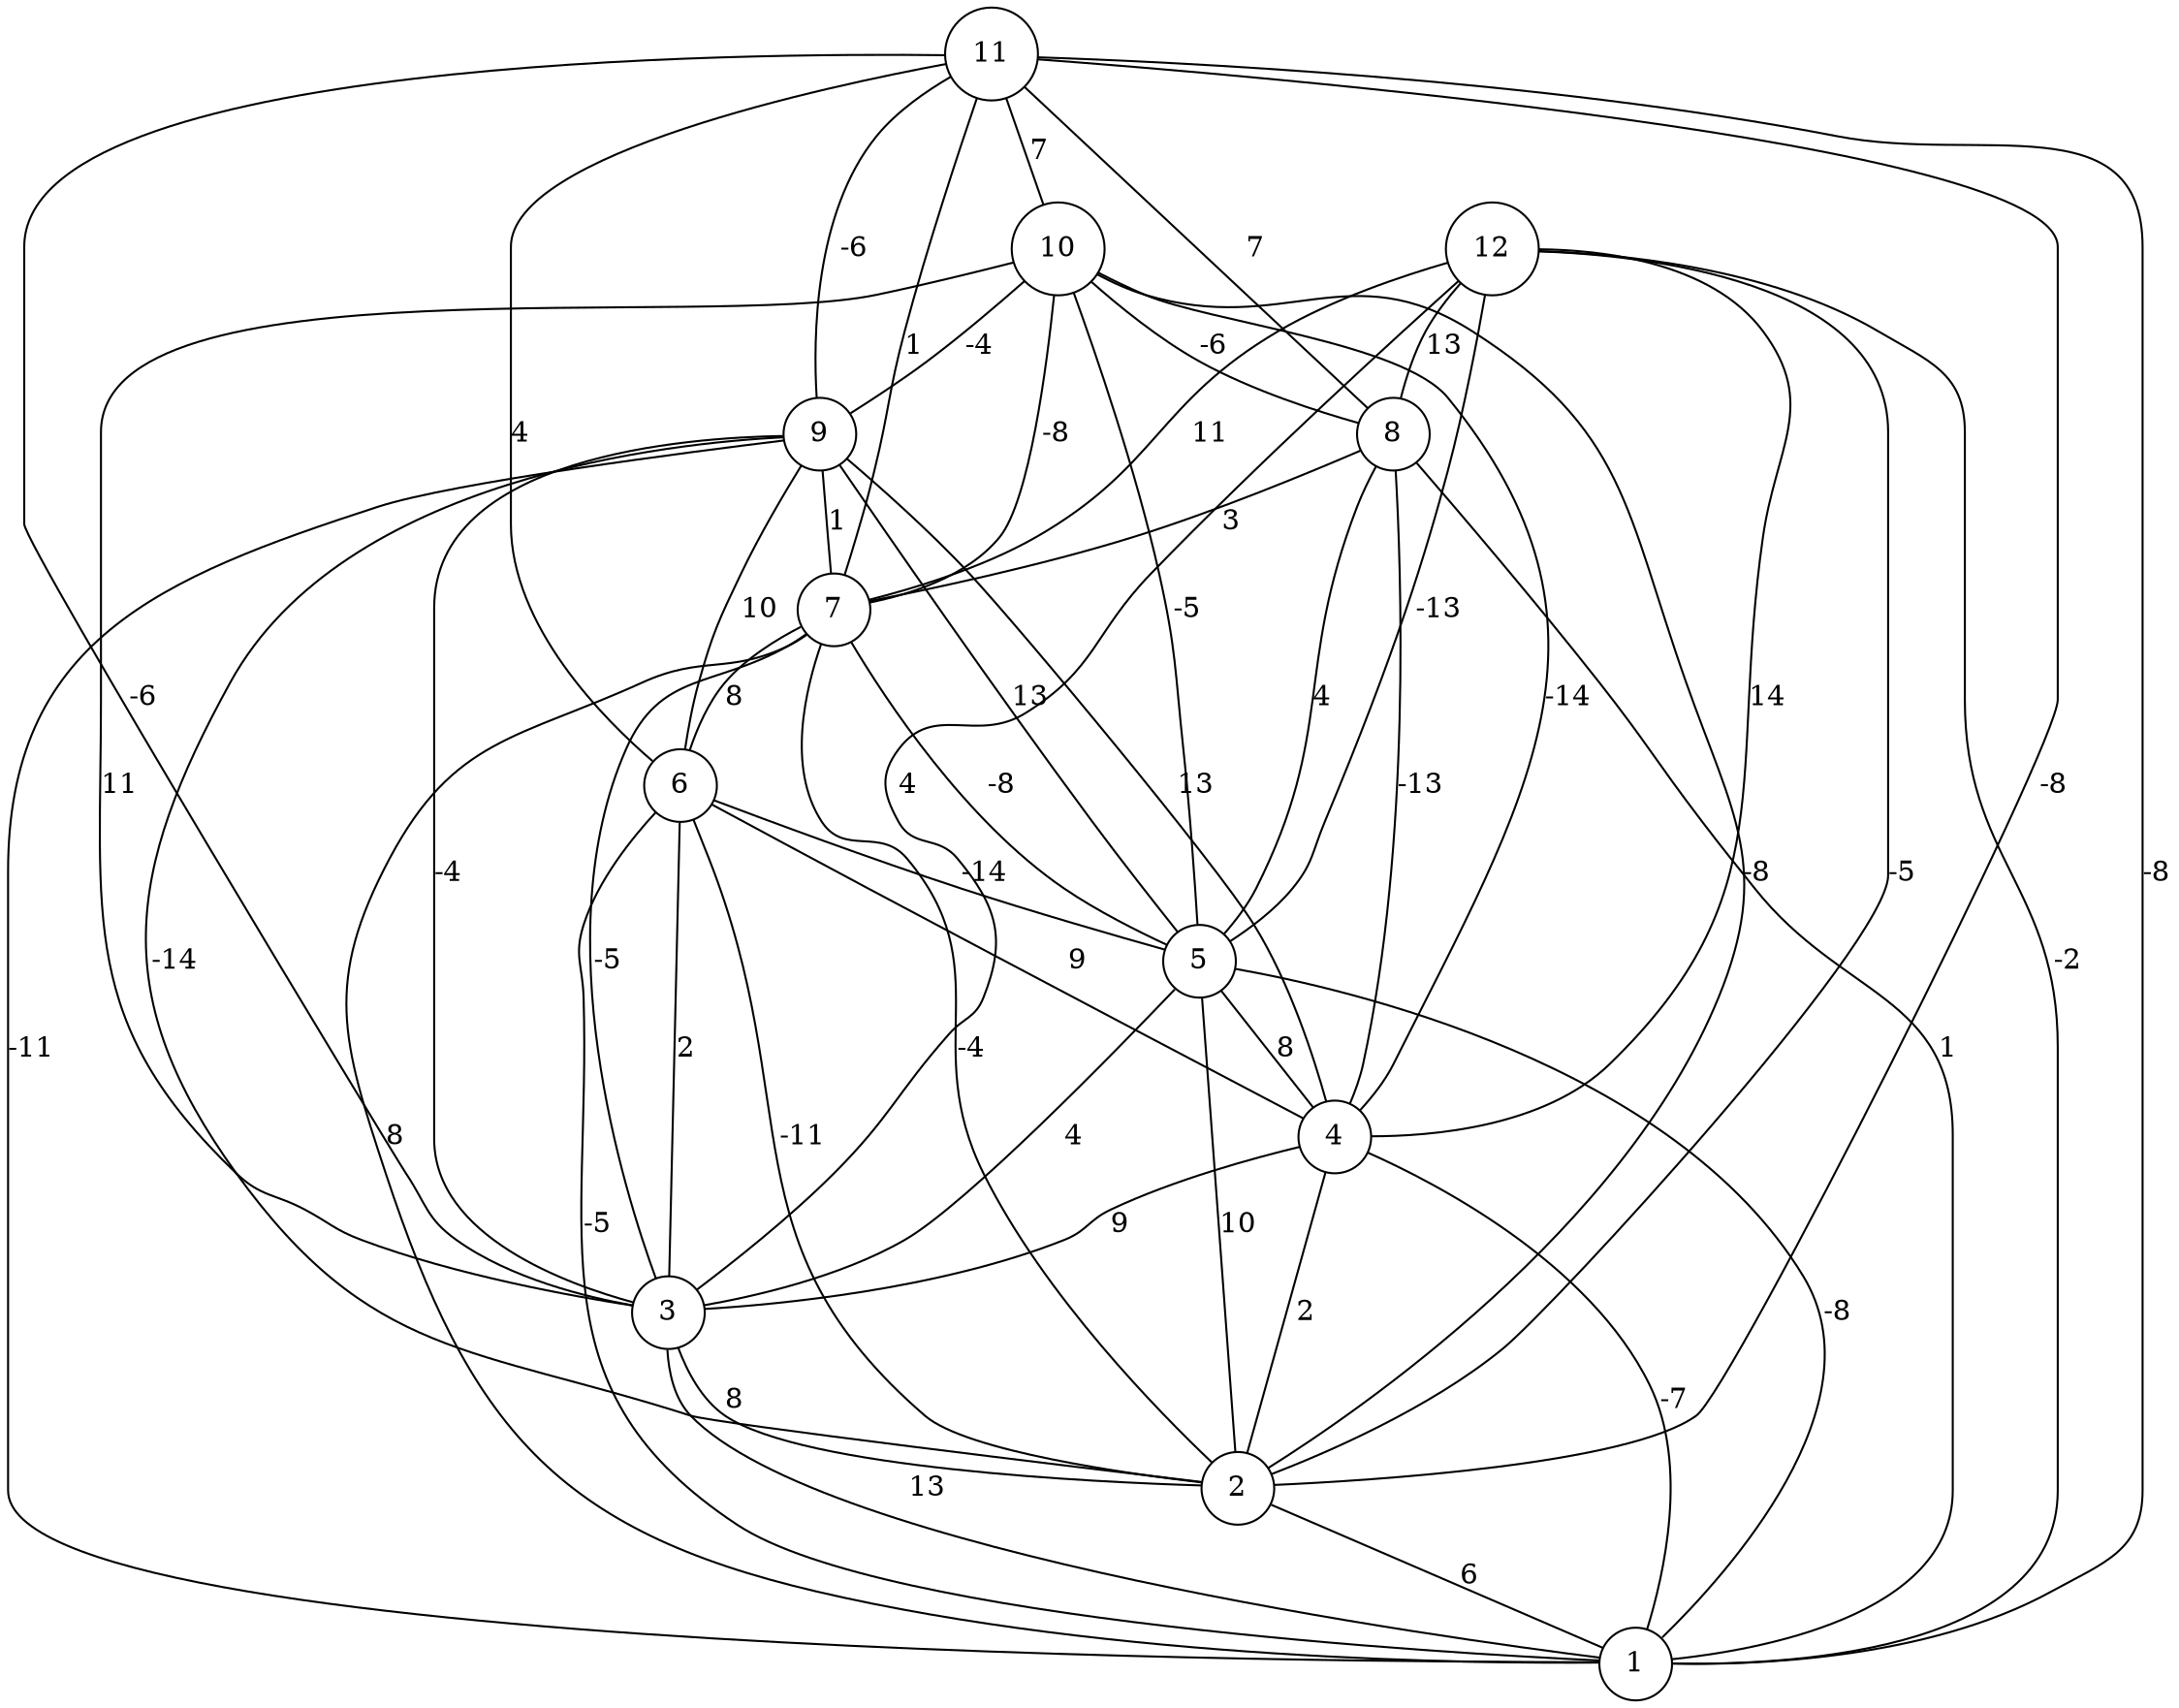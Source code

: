graph { 
	 fontname="Helvetica,Arial,sans-serif" 
	 node [shape = circle]; 
	 12 -- 1 [label = "-2"];
	 12 -- 2 [label = "-5"];
	 12 -- 3 [label = "4"];
	 12 -- 4 [label = "14"];
	 12 -- 5 [label = "-13"];
	 12 -- 7 [label = "11"];
	 12 -- 8 [label = "13"];
	 11 -- 1 [label = "-8"];
	 11 -- 2 [label = "-8"];
	 11 -- 3 [label = "-6"];
	 11 -- 6 [label = "4"];
	 11 -- 7 [label = "1"];
	 11 -- 8 [label = "7"];
	 11 -- 9 [label = "-6"];
	 11 -- 10 [label = "7"];
	 10 -- 2 [label = "-8"];
	 10 -- 3 [label = "11"];
	 10 -- 4 [label = "-14"];
	 10 -- 5 [label = "-5"];
	 10 -- 7 [label = "-8"];
	 10 -- 8 [label = "-6"];
	 10 -- 9 [label = "-4"];
	 9 -- 1 [label = "-11"];
	 9 -- 2 [label = "-14"];
	 9 -- 3 [label = "-4"];
	 9 -- 4 [label = "13"];
	 9 -- 5 [label = "13"];
	 9 -- 6 [label = "10"];
	 9 -- 7 [label = "1"];
	 8 -- 1 [label = "1"];
	 8 -- 4 [label = "-13"];
	 8 -- 5 [label = "4"];
	 8 -- 7 [label = "3"];
	 7 -- 1 [label = "8"];
	 7 -- 2 [label = "-4"];
	 7 -- 3 [label = "-5"];
	 7 -- 5 [label = "-8"];
	 7 -- 6 [label = "8"];
	 6 -- 1 [label = "-5"];
	 6 -- 2 [label = "-11"];
	 6 -- 3 [label = "2"];
	 6 -- 4 [label = "9"];
	 6 -- 5 [label = "-14"];
	 5 -- 1 [label = "-8"];
	 5 -- 2 [label = "10"];
	 5 -- 3 [label = "4"];
	 5 -- 4 [label = "8"];
	 4 -- 1 [label = "-7"];
	 4 -- 2 [label = "2"];
	 4 -- 3 [label = "9"];
	 3 -- 1 [label = "13"];
	 3 -- 2 [label = "8"];
	 2 -- 1 [label = "6"];
	 1;
	 2;
	 3;
	 4;
	 5;
	 6;
	 7;
	 8;
	 9;
	 10;
	 11;
	 12;
}
